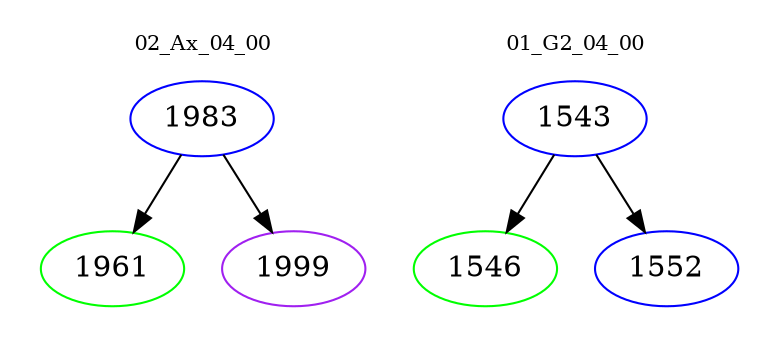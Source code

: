 digraph{
subgraph cluster_0 {
color = white
label = "02_Ax_04_00";
fontsize=10;
T0_1983 [label="1983", color="blue"]
T0_1983 -> T0_1961 [color="black"]
T0_1961 [label="1961", color="green"]
T0_1983 -> T0_1999 [color="black"]
T0_1999 [label="1999", color="purple"]
}
subgraph cluster_1 {
color = white
label = "01_G2_04_00";
fontsize=10;
T1_1543 [label="1543", color="blue"]
T1_1543 -> T1_1546 [color="black"]
T1_1546 [label="1546", color="green"]
T1_1543 -> T1_1552 [color="black"]
T1_1552 [label="1552", color="blue"]
}
}
